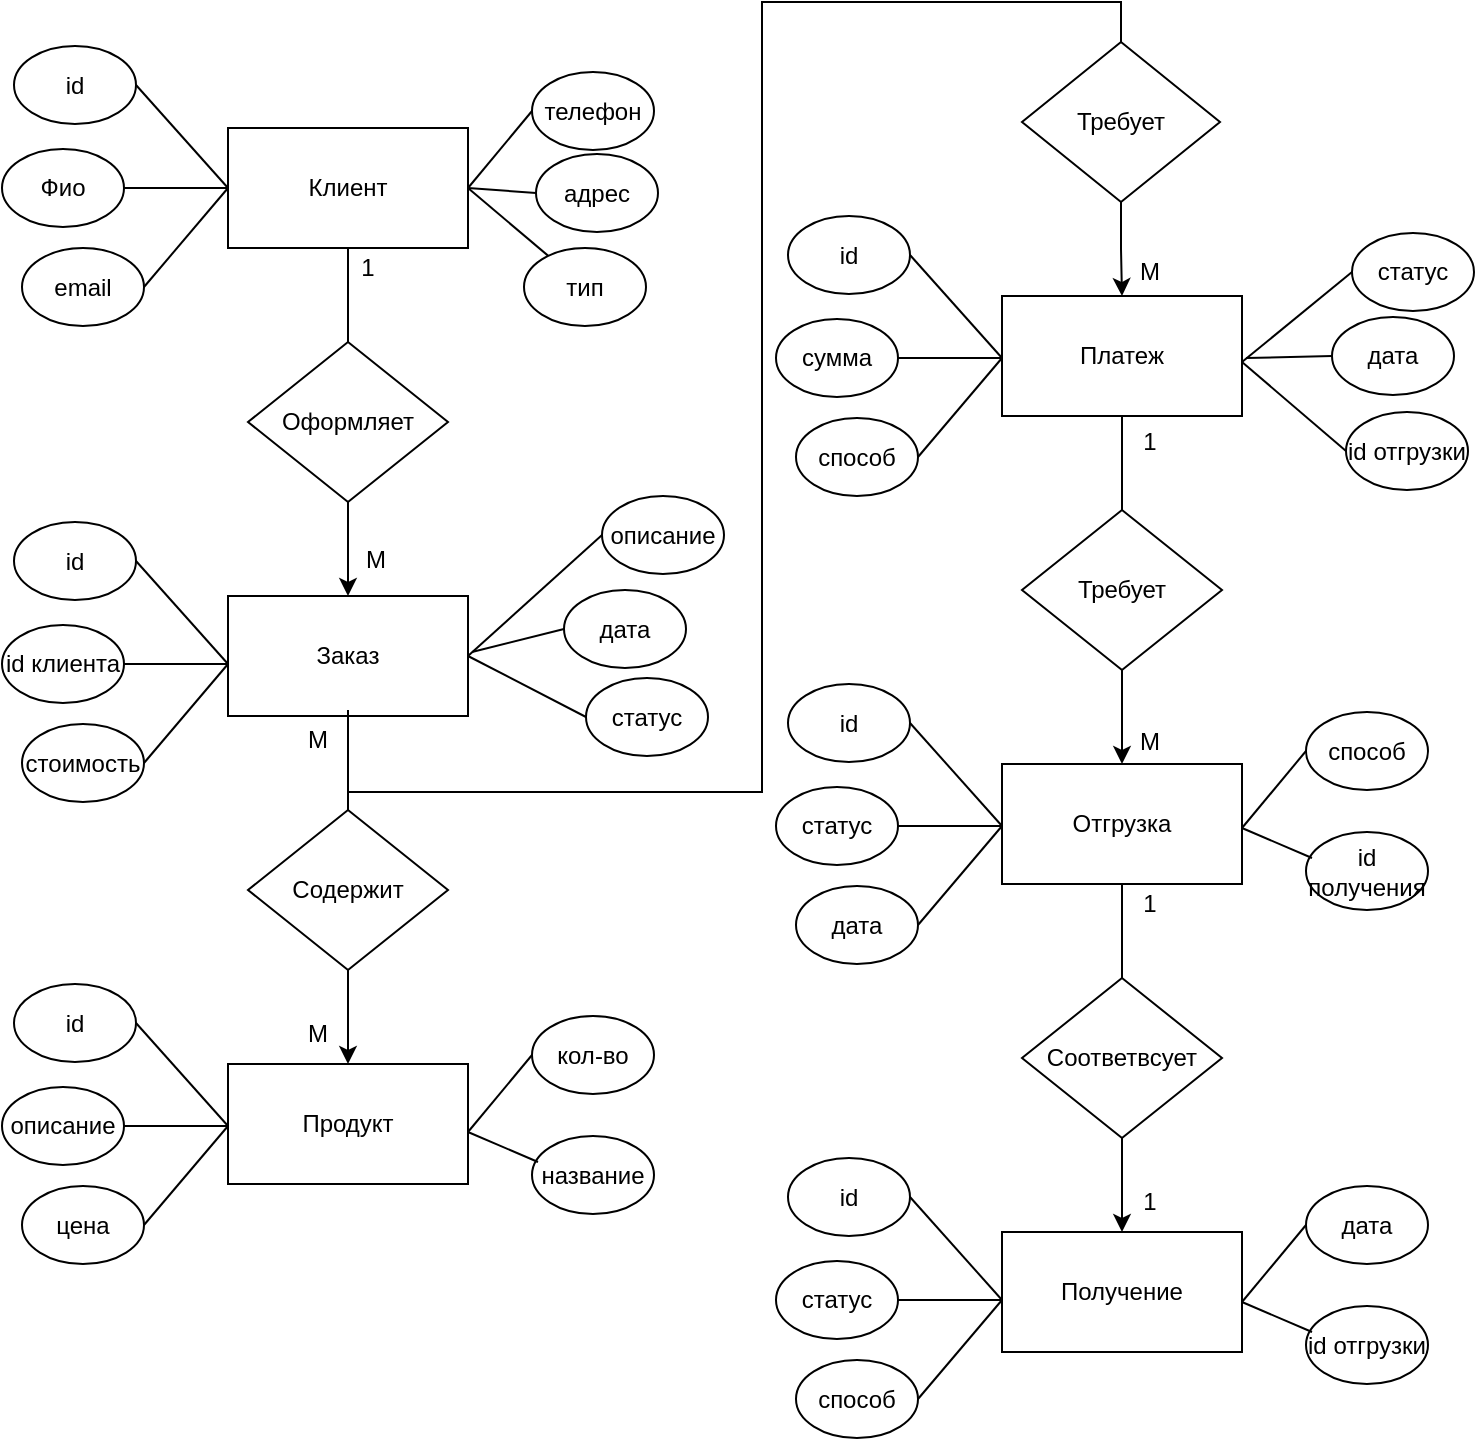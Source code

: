 <mxfile version="25.0.3">
  <diagram name="Страница — 1" id="Qr5ROpRxXAyh-3bqtAPe">
    <mxGraphModel dx="1153" dy="766" grid="0" gridSize="10" guides="1" tooltips="1" connect="1" arrows="1" fold="1" page="1" pageScale="1" pageWidth="1169" pageHeight="1654" math="0" shadow="0">
      <root>
        <mxCell id="0" />
        <mxCell id="1" parent="0" />
        <mxCell id="kqyWKqm9BpoSPLUT50ET-1" value="Клиент" style="rounded=0;whiteSpace=wrap;html=1;" parent="1" vertex="1">
          <mxGeometry x="199" y="82" width="120" height="60" as="geometry" />
        </mxCell>
        <mxCell id="kqyWKqm9BpoSPLUT50ET-5" style="edgeStyle=orthogonalEdgeStyle;rounded=0;orthogonalLoop=1;jettySize=auto;html=1;" parent="1" source="kqyWKqm9BpoSPLUT50ET-2" target="kqyWKqm9BpoSPLUT50ET-4" edge="1">
          <mxGeometry relative="1" as="geometry" />
        </mxCell>
        <mxCell id="kqyWKqm9BpoSPLUT50ET-2" value="Оформляет" style="rhombus;whiteSpace=wrap;html=1;" parent="1" vertex="1">
          <mxGeometry x="209" y="189" width="100" height="80" as="geometry" />
        </mxCell>
        <mxCell id="kqyWKqm9BpoSPLUT50ET-4" value="Заказ" style="rounded=0;whiteSpace=wrap;html=1;" parent="1" vertex="1">
          <mxGeometry x="199" y="316" width="120" height="60" as="geometry" />
        </mxCell>
        <mxCell id="kqyWKqm9BpoSPLUT50ET-6" style="edgeStyle=orthogonalEdgeStyle;rounded=0;orthogonalLoop=1;jettySize=auto;html=1;" parent="1" source="kqyWKqm9BpoSPLUT50ET-7" target="kqyWKqm9BpoSPLUT50ET-8" edge="1">
          <mxGeometry relative="1" as="geometry" />
        </mxCell>
        <mxCell id="kqyWKqm9BpoSPLUT50ET-7" value="Содержит" style="rhombus;whiteSpace=wrap;html=1;" parent="1" vertex="1">
          <mxGeometry x="209" y="423" width="100" height="80" as="geometry" />
        </mxCell>
        <mxCell id="kqyWKqm9BpoSPLUT50ET-8" value="Продукт" style="rounded=0;whiteSpace=wrap;html=1;" parent="1" vertex="1">
          <mxGeometry x="199" y="550" width="120" height="60" as="geometry" />
        </mxCell>
        <mxCell id="kqyWKqm9BpoSPLUT50ET-10" style="edgeStyle=orthogonalEdgeStyle;rounded=0;orthogonalLoop=1;jettySize=auto;html=1;" parent="1" source="kqyWKqm9BpoSPLUT50ET-11" target="kqyWKqm9BpoSPLUT50ET-12" edge="1">
          <mxGeometry relative="1" as="geometry" />
        </mxCell>
        <mxCell id="kqyWKqm9BpoSPLUT50ET-11" value="Требует" style="rhombus;whiteSpace=wrap;html=1;" parent="1" vertex="1">
          <mxGeometry x="596" y="39" width="99" height="80" as="geometry" />
        </mxCell>
        <mxCell id="kqyWKqm9BpoSPLUT50ET-12" value="Платеж" style="rounded=0;whiteSpace=wrap;html=1;" parent="1" vertex="1">
          <mxGeometry x="586" y="166" width="120" height="60" as="geometry" />
        </mxCell>
        <mxCell id="kqyWKqm9BpoSPLUT50ET-13" style="edgeStyle=orthogonalEdgeStyle;rounded=0;orthogonalLoop=1;jettySize=auto;html=1;" parent="1" source="kqyWKqm9BpoSPLUT50ET-14" target="kqyWKqm9BpoSPLUT50ET-15" edge="1">
          <mxGeometry relative="1" as="geometry" />
        </mxCell>
        <mxCell id="kqyWKqm9BpoSPLUT50ET-14" value="Требует" style="rhombus;whiteSpace=wrap;html=1;" parent="1" vertex="1">
          <mxGeometry x="596" y="273" width="100" height="80" as="geometry" />
        </mxCell>
        <mxCell id="kqyWKqm9BpoSPLUT50ET-15" value="Отгрузка" style="rounded=0;whiteSpace=wrap;html=1;" parent="1" vertex="1">
          <mxGeometry x="586" y="400" width="120" height="60" as="geometry" />
        </mxCell>
        <mxCell id="kqyWKqm9BpoSPLUT50ET-17" style="edgeStyle=orthogonalEdgeStyle;rounded=0;orthogonalLoop=1;jettySize=auto;html=1;" parent="1" source="kqyWKqm9BpoSPLUT50ET-18" target="kqyWKqm9BpoSPLUT50ET-19" edge="1">
          <mxGeometry relative="1" as="geometry" />
        </mxCell>
        <mxCell id="kqyWKqm9BpoSPLUT50ET-18" value="Соответвсует" style="rhombus;whiteSpace=wrap;html=1;" parent="1" vertex="1">
          <mxGeometry x="596" y="507" width="100" height="80" as="geometry" />
        </mxCell>
        <mxCell id="kqyWKqm9BpoSPLUT50ET-19" value="Получение" style="rounded=0;whiteSpace=wrap;html=1;" parent="1" vertex="1">
          <mxGeometry x="586" y="634" width="120" height="60" as="geometry" />
        </mxCell>
        <mxCell id="kqyWKqm9BpoSPLUT50ET-24" value="" style="endArrow=none;html=1;rounded=0;entryX=0.5;entryY=0;entryDx=0;entryDy=0;exitX=0.5;exitY=1;exitDx=0;exitDy=0;" parent="1" source="kqyWKqm9BpoSPLUT50ET-4" target="kqyWKqm9BpoSPLUT50ET-7" edge="1">
          <mxGeometry width="50" height="50" relative="1" as="geometry">
            <mxPoint x="183" y="447" as="sourcePoint" />
            <mxPoint x="233" y="397" as="targetPoint" />
          </mxGeometry>
        </mxCell>
        <mxCell id="kqyWKqm9BpoSPLUT50ET-25" value="" style="endArrow=none;html=1;rounded=0;entryX=0.5;entryY=0;entryDx=0;entryDy=0;exitX=0.5;exitY=1;exitDx=0;exitDy=0;" parent="1" source="kqyWKqm9BpoSPLUT50ET-1" target="kqyWKqm9BpoSPLUT50ET-2" edge="1">
          <mxGeometry width="50" height="50" relative="1" as="geometry">
            <mxPoint x="272" y="124" as="sourcePoint" />
            <mxPoint x="278" y="171" as="targetPoint" />
          </mxGeometry>
        </mxCell>
        <mxCell id="kqyWKqm9BpoSPLUT50ET-29" value="" style="endArrow=none;html=1;rounded=0;entryX=0.5;entryY=1;entryDx=0;entryDy=0;exitX=0.5;exitY=0;exitDx=0;exitDy=0;" parent="1" source="kqyWKqm9BpoSPLUT50ET-14" target="kqyWKqm9BpoSPLUT50ET-12" edge="1">
          <mxGeometry width="50" height="50" relative="1" as="geometry">
            <mxPoint x="499" y="392" as="sourcePoint" />
            <mxPoint x="549" y="342" as="targetPoint" />
          </mxGeometry>
        </mxCell>
        <mxCell id="kqyWKqm9BpoSPLUT50ET-30" value="" style="endArrow=none;html=1;rounded=0;entryX=0.5;entryY=1;entryDx=0;entryDy=0;exitX=0.5;exitY=0;exitDx=0;exitDy=0;" parent="1" source="kqyWKqm9BpoSPLUT50ET-18" target="kqyWKqm9BpoSPLUT50ET-15" edge="1">
          <mxGeometry width="50" height="50" relative="1" as="geometry">
            <mxPoint x="472" y="589" as="sourcePoint" />
            <mxPoint x="522" y="539" as="targetPoint" />
          </mxGeometry>
        </mxCell>
        <mxCell id="kqyWKqm9BpoSPLUT50ET-31" value="1" style="text;html=1;align=center;verticalAlign=middle;whiteSpace=wrap;rounded=0;" parent="1" vertex="1">
          <mxGeometry x="239" y="137" width="60" height="30" as="geometry" />
        </mxCell>
        <mxCell id="kqyWKqm9BpoSPLUT50ET-32" value="М" style="text;html=1;align=center;verticalAlign=middle;whiteSpace=wrap;rounded=0;" parent="1" vertex="1">
          <mxGeometry x="243" y="283" width="60" height="30" as="geometry" />
        </mxCell>
        <mxCell id="OjBhG6apCgX0dpcMSNJU-3" style="edgeStyle=orthogonalEdgeStyle;rounded=0;orthogonalLoop=1;jettySize=auto;html=1;exitX=0.75;exitY=0;exitDx=0;exitDy=0;entryX=0.5;entryY=0;entryDx=0;entryDy=0;endArrow=none;endFill=0;" edge="1" parent="1" source="kqyWKqm9BpoSPLUT50ET-34" target="kqyWKqm9BpoSPLUT50ET-11">
          <mxGeometry relative="1" as="geometry">
            <Array as="points">
              <mxPoint x="259" y="414" />
              <mxPoint x="466" y="414" />
              <mxPoint x="466" y="19" />
              <mxPoint x="646" y="19" />
            </Array>
          </mxGeometry>
        </mxCell>
        <mxCell id="kqyWKqm9BpoSPLUT50ET-34" value="М" style="text;html=1;align=center;verticalAlign=middle;whiteSpace=wrap;rounded=0;" parent="1" vertex="1">
          <mxGeometry x="214" y="373" width="60" height="30" as="geometry" />
        </mxCell>
        <mxCell id="kqyWKqm9BpoSPLUT50ET-35" value="М" style="text;html=1;align=center;verticalAlign=middle;whiteSpace=wrap;rounded=0;" parent="1" vertex="1">
          <mxGeometry x="214" y="520" width="60" height="30" as="geometry" />
        </mxCell>
        <mxCell id="kqyWKqm9BpoSPLUT50ET-36" value="М" style="text;html=1;align=center;verticalAlign=middle;whiteSpace=wrap;rounded=0;" parent="1" vertex="1">
          <mxGeometry x="630" y="139" width="60" height="30" as="geometry" />
        </mxCell>
        <mxCell id="kqyWKqm9BpoSPLUT50ET-37" value="1" style="text;html=1;align=center;verticalAlign=middle;whiteSpace=wrap;rounded=0;" parent="1" vertex="1">
          <mxGeometry x="630" y="224" width="60" height="30" as="geometry" />
        </mxCell>
        <mxCell id="kqyWKqm9BpoSPLUT50ET-38" value="М" style="text;html=1;align=center;verticalAlign=middle;whiteSpace=wrap;rounded=0;" parent="1" vertex="1">
          <mxGeometry x="630" y="374" width="60" height="30" as="geometry" />
        </mxCell>
        <mxCell id="kqyWKqm9BpoSPLUT50ET-39" value="1" style="text;html=1;align=center;verticalAlign=middle;whiteSpace=wrap;rounded=0;" parent="1" vertex="1">
          <mxGeometry x="630" y="455" width="60" height="30" as="geometry" />
        </mxCell>
        <mxCell id="kqyWKqm9BpoSPLUT50ET-40" value="1" style="text;html=1;align=center;verticalAlign=middle;whiteSpace=wrap;rounded=0;" parent="1" vertex="1">
          <mxGeometry x="630" y="604" width="60" height="30" as="geometry" />
        </mxCell>
        <mxCell id="kqyWKqm9BpoSPLUT50ET-41" value="id" style="ellipse;whiteSpace=wrap;html=1;" parent="1" vertex="1">
          <mxGeometry x="92" y="41" width="61" height="39" as="geometry" />
        </mxCell>
        <mxCell id="kqyWKqm9BpoSPLUT50ET-45" value="email" style="ellipse;whiteSpace=wrap;html=1;" parent="1" vertex="1">
          <mxGeometry x="96" y="142" width="61" height="39" as="geometry" />
        </mxCell>
        <mxCell id="kqyWKqm9BpoSPLUT50ET-46" value="Фио" style="ellipse;whiteSpace=wrap;html=1;" parent="1" vertex="1">
          <mxGeometry x="86" y="92.5" width="61" height="39" as="geometry" />
        </mxCell>
        <mxCell id="kqyWKqm9BpoSPLUT50ET-47" value="телефон" style="ellipse;whiteSpace=wrap;html=1;" parent="1" vertex="1">
          <mxGeometry x="351" y="54" width="61" height="39" as="geometry" />
        </mxCell>
        <mxCell id="kqyWKqm9BpoSPLUT50ET-48" value="адрес" style="ellipse;whiteSpace=wrap;html=1;" parent="1" vertex="1">
          <mxGeometry x="353" y="95" width="61" height="39" as="geometry" />
        </mxCell>
        <mxCell id="kqyWKqm9BpoSPLUT50ET-49" value="" style="endArrow=none;html=1;rounded=0;entryX=1;entryY=0.5;entryDx=0;entryDy=0;exitX=0;exitY=0.5;exitDx=0;exitDy=0;" parent="1" source="kqyWKqm9BpoSPLUT50ET-1" target="kqyWKqm9BpoSPLUT50ET-41" edge="1">
          <mxGeometry width="50" height="50" relative="1" as="geometry">
            <mxPoint x="105" y="132" as="sourcePoint" />
            <mxPoint x="155" y="82" as="targetPoint" />
          </mxGeometry>
        </mxCell>
        <mxCell id="kqyWKqm9BpoSPLUT50ET-50" value="" style="endArrow=none;html=1;rounded=0;entryX=1;entryY=0.5;entryDx=0;entryDy=0;exitX=0;exitY=0.5;exitDx=0;exitDy=0;" parent="1" source="kqyWKqm9BpoSPLUT50ET-1" target="kqyWKqm9BpoSPLUT50ET-46" edge="1">
          <mxGeometry width="50" height="50" relative="1" as="geometry">
            <mxPoint x="21" y="286" as="sourcePoint" />
            <mxPoint x="71" y="236" as="targetPoint" />
          </mxGeometry>
        </mxCell>
        <mxCell id="kqyWKqm9BpoSPLUT50ET-51" value="" style="endArrow=none;html=1;rounded=0;exitX=1;exitY=0.5;exitDx=0;exitDy=0;" parent="1" source="kqyWKqm9BpoSPLUT50ET-45" edge="1">
          <mxGeometry width="50" height="50" relative="1" as="geometry">
            <mxPoint x="-2" y="317" as="sourcePoint" />
            <mxPoint x="199" y="112" as="targetPoint" />
          </mxGeometry>
        </mxCell>
        <mxCell id="kqyWKqm9BpoSPLUT50ET-52" value="" style="endArrow=none;html=1;rounded=0;entryX=0;entryY=0.5;entryDx=0;entryDy=0;exitX=1;exitY=0.5;exitDx=0;exitDy=0;" parent="1" source="kqyWKqm9BpoSPLUT50ET-1" target="kqyWKqm9BpoSPLUT50ET-47" edge="1">
          <mxGeometry width="50" height="50" relative="1" as="geometry">
            <mxPoint x="308" y="145" as="sourcePoint" />
            <mxPoint x="358" y="95" as="targetPoint" />
          </mxGeometry>
        </mxCell>
        <mxCell id="kqyWKqm9BpoSPLUT50ET-53" value="" style="endArrow=none;html=1;rounded=0;exitX=1;exitY=0.5;exitDx=0;exitDy=0;entryX=0;entryY=0.5;entryDx=0;entryDy=0;" parent="1" source="kqyWKqm9BpoSPLUT50ET-1" edge="1" target="kqyWKqm9BpoSPLUT50ET-48">
          <mxGeometry width="50" height="50" relative="1" as="geometry">
            <mxPoint x="288" y="213" as="sourcePoint" />
            <mxPoint x="354" y="127" as="targetPoint" />
          </mxGeometry>
        </mxCell>
        <mxCell id="kqyWKqm9BpoSPLUT50ET-54" value="id" style="ellipse;whiteSpace=wrap;html=1;" parent="1" vertex="1">
          <mxGeometry x="92" y="279" width="61" height="39" as="geometry" />
        </mxCell>
        <mxCell id="kqyWKqm9BpoSPLUT50ET-55" value="стоимость" style="ellipse;whiteSpace=wrap;html=1;" parent="1" vertex="1">
          <mxGeometry x="96" y="380" width="61" height="39" as="geometry" />
        </mxCell>
        <mxCell id="kqyWKqm9BpoSPLUT50ET-56" value="id клиента" style="ellipse;whiteSpace=wrap;html=1;" parent="1" vertex="1">
          <mxGeometry x="86" y="330.5" width="61" height="39" as="geometry" />
        </mxCell>
        <mxCell id="kqyWKqm9BpoSPLUT50ET-57" value="" style="endArrow=none;html=1;rounded=0;entryX=1;entryY=0.5;entryDx=0;entryDy=0;exitX=0;exitY=0.5;exitDx=0;exitDy=0;" parent="1" target="kqyWKqm9BpoSPLUT50ET-54" edge="1">
          <mxGeometry width="50" height="50" relative="1" as="geometry">
            <mxPoint x="199" y="350" as="sourcePoint" />
            <mxPoint x="155" y="320" as="targetPoint" />
          </mxGeometry>
        </mxCell>
        <mxCell id="kqyWKqm9BpoSPLUT50ET-58" value="" style="endArrow=none;html=1;rounded=0;entryX=1;entryY=0.5;entryDx=0;entryDy=0;exitX=0;exitY=0.5;exitDx=0;exitDy=0;" parent="1" target="kqyWKqm9BpoSPLUT50ET-56" edge="1">
          <mxGeometry width="50" height="50" relative="1" as="geometry">
            <mxPoint x="199" y="350" as="sourcePoint" />
            <mxPoint x="71" y="474" as="targetPoint" />
          </mxGeometry>
        </mxCell>
        <mxCell id="kqyWKqm9BpoSPLUT50ET-59" value="" style="endArrow=none;html=1;rounded=0;exitX=1;exitY=0.5;exitDx=0;exitDy=0;" parent="1" source="kqyWKqm9BpoSPLUT50ET-55" edge="1">
          <mxGeometry width="50" height="50" relative="1" as="geometry">
            <mxPoint x="-2" y="555" as="sourcePoint" />
            <mxPoint x="199" y="350" as="targetPoint" />
          </mxGeometry>
        </mxCell>
        <mxCell id="kqyWKqm9BpoSPLUT50ET-60" value="id" style="ellipse;whiteSpace=wrap;html=1;" parent="1" vertex="1">
          <mxGeometry x="92" y="510" width="61" height="39" as="geometry" />
        </mxCell>
        <mxCell id="kqyWKqm9BpoSPLUT50ET-61" value="цена" style="ellipse;whiteSpace=wrap;html=1;" parent="1" vertex="1">
          <mxGeometry x="96" y="611" width="61" height="39" as="geometry" />
        </mxCell>
        <mxCell id="kqyWKqm9BpoSPLUT50ET-62" value="описание" style="ellipse;whiteSpace=wrap;html=1;" parent="1" vertex="1">
          <mxGeometry x="86" y="561.5" width="61" height="39" as="geometry" />
        </mxCell>
        <mxCell id="kqyWKqm9BpoSPLUT50ET-63" value="" style="endArrow=none;html=1;rounded=0;entryX=1;entryY=0.5;entryDx=0;entryDy=0;exitX=0;exitY=0.5;exitDx=0;exitDy=0;" parent="1" target="kqyWKqm9BpoSPLUT50ET-60" edge="1">
          <mxGeometry width="50" height="50" relative="1" as="geometry">
            <mxPoint x="199" y="581" as="sourcePoint" />
            <mxPoint x="155" y="551" as="targetPoint" />
          </mxGeometry>
        </mxCell>
        <mxCell id="kqyWKqm9BpoSPLUT50ET-64" value="" style="endArrow=none;html=1;rounded=0;entryX=1;entryY=0.5;entryDx=0;entryDy=0;exitX=0;exitY=0.5;exitDx=0;exitDy=0;" parent="1" target="kqyWKqm9BpoSPLUT50ET-62" edge="1">
          <mxGeometry width="50" height="50" relative="1" as="geometry">
            <mxPoint x="199" y="581" as="sourcePoint" />
            <mxPoint x="71" y="705" as="targetPoint" />
          </mxGeometry>
        </mxCell>
        <mxCell id="kqyWKqm9BpoSPLUT50ET-65" value="" style="endArrow=none;html=1;rounded=0;exitX=1;exitY=0.5;exitDx=0;exitDy=0;" parent="1" source="kqyWKqm9BpoSPLUT50ET-61" edge="1">
          <mxGeometry width="50" height="50" relative="1" as="geometry">
            <mxPoint x="-2" y="786" as="sourcePoint" />
            <mxPoint x="199" y="581" as="targetPoint" />
          </mxGeometry>
        </mxCell>
        <mxCell id="kqyWKqm9BpoSPLUT50ET-72" value="id" style="ellipse;whiteSpace=wrap;html=1;" parent="1" vertex="1">
          <mxGeometry x="479" y="126" width="61" height="39" as="geometry" />
        </mxCell>
        <mxCell id="kqyWKqm9BpoSPLUT50ET-73" value="способ" style="ellipse;whiteSpace=wrap;html=1;" parent="1" vertex="1">
          <mxGeometry x="483" y="227" width="61" height="39" as="geometry" />
        </mxCell>
        <mxCell id="kqyWKqm9BpoSPLUT50ET-74" value="сумма" style="ellipse;whiteSpace=wrap;html=1;" parent="1" vertex="1">
          <mxGeometry x="473" y="177.5" width="61" height="39" as="geometry" />
        </mxCell>
        <mxCell id="kqyWKqm9BpoSPLUT50ET-75" value="" style="endArrow=none;html=1;rounded=0;entryX=1;entryY=0.5;entryDx=0;entryDy=0;exitX=0;exitY=0.5;exitDx=0;exitDy=0;" parent="1" target="kqyWKqm9BpoSPLUT50ET-72" edge="1">
          <mxGeometry width="50" height="50" relative="1" as="geometry">
            <mxPoint x="586" y="197" as="sourcePoint" />
            <mxPoint x="542" y="167" as="targetPoint" />
          </mxGeometry>
        </mxCell>
        <mxCell id="kqyWKqm9BpoSPLUT50ET-76" value="" style="endArrow=none;html=1;rounded=0;entryX=1;entryY=0.5;entryDx=0;entryDy=0;exitX=0;exitY=0.5;exitDx=0;exitDy=0;" parent="1" target="kqyWKqm9BpoSPLUT50ET-74" edge="1">
          <mxGeometry width="50" height="50" relative="1" as="geometry">
            <mxPoint x="586" y="197" as="sourcePoint" />
            <mxPoint x="458" y="321" as="targetPoint" />
          </mxGeometry>
        </mxCell>
        <mxCell id="kqyWKqm9BpoSPLUT50ET-77" value="" style="endArrow=none;html=1;rounded=0;exitX=1;exitY=0.5;exitDx=0;exitDy=0;" parent="1" source="kqyWKqm9BpoSPLUT50ET-73" edge="1">
          <mxGeometry width="50" height="50" relative="1" as="geometry">
            <mxPoint x="385" y="402" as="sourcePoint" />
            <mxPoint x="586" y="197" as="targetPoint" />
          </mxGeometry>
        </mxCell>
        <mxCell id="kqyWKqm9BpoSPLUT50ET-78" value="id" style="ellipse;whiteSpace=wrap;html=1;" parent="1" vertex="1">
          <mxGeometry x="479" y="360" width="61" height="39" as="geometry" />
        </mxCell>
        <mxCell id="kqyWKqm9BpoSPLUT50ET-79" value="дата" style="ellipse;whiteSpace=wrap;html=1;" parent="1" vertex="1">
          <mxGeometry x="483" y="461" width="61" height="39" as="geometry" />
        </mxCell>
        <mxCell id="kqyWKqm9BpoSPLUT50ET-80" value="статус" style="ellipse;whiteSpace=wrap;html=1;" parent="1" vertex="1">
          <mxGeometry x="473" y="411.5" width="61" height="39" as="geometry" />
        </mxCell>
        <mxCell id="kqyWKqm9BpoSPLUT50ET-81" value="" style="endArrow=none;html=1;rounded=0;entryX=1;entryY=0.5;entryDx=0;entryDy=0;exitX=0;exitY=0.5;exitDx=0;exitDy=0;" parent="1" target="kqyWKqm9BpoSPLUT50ET-78" edge="1">
          <mxGeometry width="50" height="50" relative="1" as="geometry">
            <mxPoint x="586" y="431" as="sourcePoint" />
            <mxPoint x="542" y="401" as="targetPoint" />
          </mxGeometry>
        </mxCell>
        <mxCell id="kqyWKqm9BpoSPLUT50ET-82" value="" style="endArrow=none;html=1;rounded=0;entryX=1;entryY=0.5;entryDx=0;entryDy=0;exitX=0;exitY=0.5;exitDx=0;exitDy=0;" parent="1" target="kqyWKqm9BpoSPLUT50ET-80" edge="1">
          <mxGeometry width="50" height="50" relative="1" as="geometry">
            <mxPoint x="586" y="431" as="sourcePoint" />
            <mxPoint x="458" y="555" as="targetPoint" />
          </mxGeometry>
        </mxCell>
        <mxCell id="kqyWKqm9BpoSPLUT50ET-83" value="" style="endArrow=none;html=1;rounded=0;exitX=1;exitY=0.5;exitDx=0;exitDy=0;" parent="1" source="kqyWKqm9BpoSPLUT50ET-79" edge="1">
          <mxGeometry width="50" height="50" relative="1" as="geometry">
            <mxPoint x="385" y="636" as="sourcePoint" />
            <mxPoint x="586" y="431" as="targetPoint" />
          </mxGeometry>
        </mxCell>
        <mxCell id="kqyWKqm9BpoSPLUT50ET-84" value="id" style="ellipse;whiteSpace=wrap;html=1;" parent="1" vertex="1">
          <mxGeometry x="479" y="597" width="61" height="39" as="geometry" />
        </mxCell>
        <mxCell id="kqyWKqm9BpoSPLUT50ET-85" value="способ" style="ellipse;whiteSpace=wrap;html=1;" parent="1" vertex="1">
          <mxGeometry x="483" y="698" width="61" height="39" as="geometry" />
        </mxCell>
        <mxCell id="kqyWKqm9BpoSPLUT50ET-86" value="статус" style="ellipse;whiteSpace=wrap;html=1;" parent="1" vertex="1">
          <mxGeometry x="473" y="648.5" width="61" height="39" as="geometry" />
        </mxCell>
        <mxCell id="kqyWKqm9BpoSPLUT50ET-87" value="" style="endArrow=none;html=1;rounded=0;entryX=1;entryY=0.5;entryDx=0;entryDy=0;exitX=0;exitY=0.5;exitDx=0;exitDy=0;" parent="1" target="kqyWKqm9BpoSPLUT50ET-84" edge="1">
          <mxGeometry width="50" height="50" relative="1" as="geometry">
            <mxPoint x="586" y="668" as="sourcePoint" />
            <mxPoint x="542" y="638" as="targetPoint" />
          </mxGeometry>
        </mxCell>
        <mxCell id="kqyWKqm9BpoSPLUT50ET-88" value="" style="endArrow=none;html=1;rounded=0;entryX=1;entryY=0.5;entryDx=0;entryDy=0;exitX=0;exitY=0.5;exitDx=0;exitDy=0;" parent="1" target="kqyWKqm9BpoSPLUT50ET-86" edge="1">
          <mxGeometry width="50" height="50" relative="1" as="geometry">
            <mxPoint x="586" y="668" as="sourcePoint" />
            <mxPoint x="458" y="792" as="targetPoint" />
          </mxGeometry>
        </mxCell>
        <mxCell id="kqyWKqm9BpoSPLUT50ET-89" value="" style="endArrow=none;html=1;rounded=0;exitX=1;exitY=0.5;exitDx=0;exitDy=0;" parent="1" source="kqyWKqm9BpoSPLUT50ET-85" edge="1">
          <mxGeometry width="50" height="50" relative="1" as="geometry">
            <mxPoint x="385" y="873" as="sourcePoint" />
            <mxPoint x="586" y="668" as="targetPoint" />
          </mxGeometry>
        </mxCell>
        <mxCell id="kqyWKqm9BpoSPLUT50ET-94" value="кол-во" style="ellipse;whiteSpace=wrap;html=1;" parent="1" vertex="1">
          <mxGeometry x="351" y="526" width="61" height="39" as="geometry" />
        </mxCell>
        <mxCell id="kqyWKqm9BpoSPLUT50ET-95" value="название" style="ellipse;whiteSpace=wrap;html=1;" parent="1" vertex="1">
          <mxGeometry x="351" y="586" width="61" height="39" as="geometry" />
        </mxCell>
        <mxCell id="kqyWKqm9BpoSPLUT50ET-96" value="" style="endArrow=none;html=1;rounded=0;entryX=0;entryY=0.5;entryDx=0;entryDy=0;exitX=1;exitY=0.5;exitDx=0;exitDy=0;" parent="1" target="kqyWKqm9BpoSPLUT50ET-94" edge="1">
          <mxGeometry width="50" height="50" relative="1" as="geometry">
            <mxPoint x="319" y="584" as="sourcePoint" />
            <mxPoint x="358" y="567" as="targetPoint" />
          </mxGeometry>
        </mxCell>
        <mxCell id="kqyWKqm9BpoSPLUT50ET-97" value="" style="endArrow=none;html=1;rounded=0;exitX=1;exitY=0.5;exitDx=0;exitDy=0;" parent="1" edge="1">
          <mxGeometry width="50" height="50" relative="1" as="geometry">
            <mxPoint x="319" y="584" as="sourcePoint" />
            <mxPoint x="354" y="599" as="targetPoint" />
          </mxGeometry>
        </mxCell>
        <mxCell id="kqyWKqm9BpoSPLUT50ET-98" value="способ" style="ellipse;whiteSpace=wrap;html=1;" parent="1" vertex="1">
          <mxGeometry x="738" y="374" width="61" height="39" as="geometry" />
        </mxCell>
        <mxCell id="kqyWKqm9BpoSPLUT50ET-99" value="id получения" style="ellipse;whiteSpace=wrap;html=1;" parent="1" vertex="1">
          <mxGeometry x="738" y="434" width="61" height="39" as="geometry" />
        </mxCell>
        <mxCell id="kqyWKqm9BpoSPLUT50ET-100" value="" style="endArrow=none;html=1;rounded=0;entryX=0;entryY=0.5;entryDx=0;entryDy=0;exitX=1;exitY=0.5;exitDx=0;exitDy=0;" parent="1" target="kqyWKqm9BpoSPLUT50ET-98" edge="1">
          <mxGeometry width="50" height="50" relative="1" as="geometry">
            <mxPoint x="706" y="432" as="sourcePoint" />
            <mxPoint x="745" y="415" as="targetPoint" />
          </mxGeometry>
        </mxCell>
        <mxCell id="kqyWKqm9BpoSPLUT50ET-101" value="" style="endArrow=none;html=1;rounded=0;exitX=1;exitY=0.5;exitDx=0;exitDy=0;" parent="1" edge="1">
          <mxGeometry width="50" height="50" relative="1" as="geometry">
            <mxPoint x="706" y="432" as="sourcePoint" />
            <mxPoint x="741" y="447" as="targetPoint" />
          </mxGeometry>
        </mxCell>
        <mxCell id="kqyWKqm9BpoSPLUT50ET-102" value="дата" style="ellipse;whiteSpace=wrap;html=1;" parent="1" vertex="1">
          <mxGeometry x="738" y="611" width="61" height="39" as="geometry" />
        </mxCell>
        <mxCell id="kqyWKqm9BpoSPLUT50ET-103" value="id отгрузки" style="ellipse;whiteSpace=wrap;html=1;" parent="1" vertex="1">
          <mxGeometry x="738" y="671" width="61" height="39" as="geometry" />
        </mxCell>
        <mxCell id="kqyWKqm9BpoSPLUT50ET-104" value="" style="endArrow=none;html=1;rounded=0;entryX=0;entryY=0.5;entryDx=0;entryDy=0;exitX=1;exitY=0.5;exitDx=0;exitDy=0;" parent="1" target="kqyWKqm9BpoSPLUT50ET-102" edge="1">
          <mxGeometry width="50" height="50" relative="1" as="geometry">
            <mxPoint x="706" y="669" as="sourcePoint" />
            <mxPoint x="745" y="652" as="targetPoint" />
          </mxGeometry>
        </mxCell>
        <mxCell id="kqyWKqm9BpoSPLUT50ET-105" value="" style="endArrow=none;html=1;rounded=0;exitX=1;exitY=0.5;exitDx=0;exitDy=0;" parent="1" edge="1">
          <mxGeometry width="50" height="50" relative="1" as="geometry">
            <mxPoint x="706" y="669" as="sourcePoint" />
            <mxPoint x="741" y="684" as="targetPoint" />
          </mxGeometry>
        </mxCell>
        <mxCell id="kqyWKqm9BpoSPLUT50ET-113" value="описание" style="ellipse;whiteSpace=wrap;html=1;" parent="1" vertex="1">
          <mxGeometry x="386" y="266" width="61" height="39" as="geometry" />
        </mxCell>
        <mxCell id="kqyWKqm9BpoSPLUT50ET-114" value="статус" style="ellipse;whiteSpace=wrap;html=1;" parent="1" vertex="1">
          <mxGeometry x="378" y="357" width="61" height="39" as="geometry" />
        </mxCell>
        <mxCell id="kqyWKqm9BpoSPLUT50ET-115" value="дата" style="ellipse;whiteSpace=wrap;html=1;" parent="1" vertex="1">
          <mxGeometry x="367" y="313" width="61" height="39" as="geometry" />
        </mxCell>
        <mxCell id="kqyWKqm9BpoSPLUT50ET-119" value="" style="endArrow=none;html=1;rounded=0;entryX=0;entryY=0.5;entryDx=0;entryDy=0;exitX=1;exitY=0.5;exitDx=0;exitDy=0;" parent="1" source="kqyWKqm9BpoSPLUT50ET-4" target="kqyWKqm9BpoSPLUT50ET-113" edge="1">
          <mxGeometry width="50" height="50" relative="1" as="geometry">
            <mxPoint x="324" y="331" as="sourcePoint" />
            <mxPoint x="374" y="281" as="targetPoint" />
          </mxGeometry>
        </mxCell>
        <mxCell id="kqyWKqm9BpoSPLUT50ET-120" value="" style="endArrow=none;html=1;rounded=0;entryX=0;entryY=0.5;entryDx=0;entryDy=0;" parent="1" target="kqyWKqm9BpoSPLUT50ET-115" edge="1">
          <mxGeometry width="50" height="50" relative="1" as="geometry">
            <mxPoint x="321" y="344" as="sourcePoint" />
            <mxPoint x="389.711" y="346" as="targetPoint" />
          </mxGeometry>
        </mxCell>
        <mxCell id="kqyWKqm9BpoSPLUT50ET-121" value="" style="endArrow=none;html=1;rounded=0;entryX=0;entryY=0.5;entryDx=0;entryDy=0;exitX=1;exitY=0.5;exitDx=0;exitDy=0;" parent="1" source="kqyWKqm9BpoSPLUT50ET-4" target="kqyWKqm9BpoSPLUT50ET-114" edge="1">
          <mxGeometry width="50" height="50" relative="1" as="geometry">
            <mxPoint x="336" y="409" as="sourcePoint" />
            <mxPoint x="386" y="359" as="targetPoint" />
          </mxGeometry>
        </mxCell>
        <mxCell id="kqyWKqm9BpoSPLUT50ET-123" value="статус" style="ellipse;whiteSpace=wrap;html=1;" parent="1" vertex="1">
          <mxGeometry x="761" y="134.5" width="61" height="39" as="geometry" />
        </mxCell>
        <mxCell id="kqyWKqm9BpoSPLUT50ET-124" value="id отгрузки" style="ellipse;whiteSpace=wrap;html=1;" parent="1" vertex="1">
          <mxGeometry x="758" y="224" width="61" height="39" as="geometry" />
        </mxCell>
        <mxCell id="kqyWKqm9BpoSPLUT50ET-125" value="дата" style="ellipse;whiteSpace=wrap;html=1;" parent="1" vertex="1">
          <mxGeometry x="751" y="176.5" width="61" height="39" as="geometry" />
        </mxCell>
        <mxCell id="kqyWKqm9BpoSPLUT50ET-126" value="" style="endArrow=none;html=1;rounded=0;entryX=0;entryY=0.5;entryDx=0;entryDy=0;exitX=1;exitY=0.5;exitDx=0;exitDy=0;" parent="1" target="kqyWKqm9BpoSPLUT50ET-123" edge="1">
          <mxGeometry width="50" height="50" relative="1" as="geometry">
            <mxPoint x="706" y="199" as="sourcePoint" />
            <mxPoint x="761" y="134" as="targetPoint" />
          </mxGeometry>
        </mxCell>
        <mxCell id="kqyWKqm9BpoSPLUT50ET-127" value="" style="endArrow=none;html=1;rounded=0;entryX=0;entryY=0.5;entryDx=0;entryDy=0;" parent="1" target="kqyWKqm9BpoSPLUT50ET-125" edge="1">
          <mxGeometry width="50" height="50" relative="1" as="geometry">
            <mxPoint x="708" y="197" as="sourcePoint" />
            <mxPoint x="776.711" y="199" as="targetPoint" />
          </mxGeometry>
        </mxCell>
        <mxCell id="kqyWKqm9BpoSPLUT50ET-128" value="" style="endArrow=none;html=1;rounded=0;entryX=0;entryY=0.5;entryDx=0;entryDy=0;exitX=1;exitY=0.5;exitDx=0;exitDy=0;" parent="1" target="kqyWKqm9BpoSPLUT50ET-124" edge="1">
          <mxGeometry width="50" height="50" relative="1" as="geometry">
            <mxPoint x="706" y="199" as="sourcePoint" />
            <mxPoint x="773" y="212" as="targetPoint" />
          </mxGeometry>
        </mxCell>
        <mxCell id="OjBhG6apCgX0dpcMSNJU-1" value="тип" style="ellipse;whiteSpace=wrap;html=1;" vertex="1" parent="1">
          <mxGeometry x="347" y="142" width="61" height="39" as="geometry" />
        </mxCell>
        <mxCell id="OjBhG6apCgX0dpcMSNJU-2" value="" style="endArrow=none;html=1;rounded=0;entryX=1;entryY=0.5;entryDx=0;entryDy=0;" edge="1" parent="1" source="OjBhG6apCgX0dpcMSNJU-1" target="kqyWKqm9BpoSPLUT50ET-1">
          <mxGeometry width="50" height="50" relative="1" as="geometry">
            <mxPoint x="170" y="332" as="sourcePoint" />
            <mxPoint x="321" y="125" as="targetPoint" />
          </mxGeometry>
        </mxCell>
      </root>
    </mxGraphModel>
  </diagram>
</mxfile>
